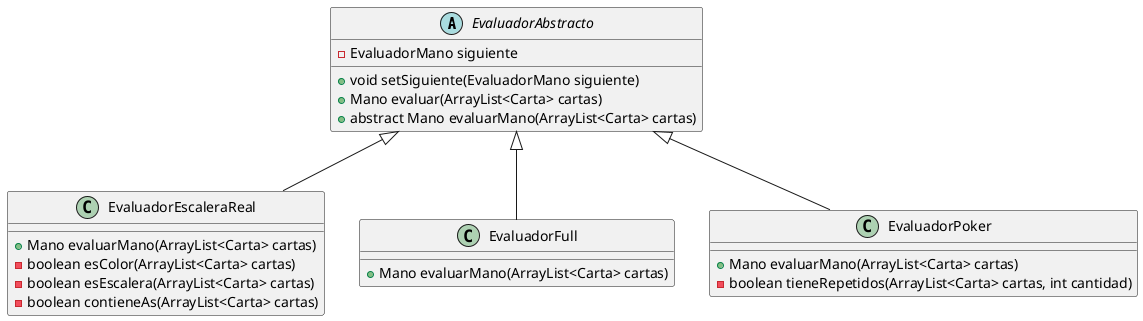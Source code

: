 @startuml
abstract class EvaluadorAbstracto {
    - EvaluadorMano siguiente
    + void setSiguiente(EvaluadorMano siguiente)
    + Mano evaluar(ArrayList<Carta> cartas)
    + abstract Mano evaluarMano(ArrayList<Carta> cartas)
}
class EvaluadorEscaleraReal extends EvaluadorAbstracto {
    + Mano evaluarMano(ArrayList<Carta> cartas)
    - boolean esColor(ArrayList<Carta> cartas)
    - boolean esEscalera(ArrayList<Carta> cartas)
    - boolean contieneAs(ArrayList<Carta> cartas)
}
class EvaluadorFull extends EvaluadorAbstracto {
    + Mano evaluarMano(ArrayList<Carta> cartas)
}
class EvaluadorPoker extends EvaluadorAbstracto {
    + Mano evaluarMano(ArrayList<Carta> cartas)
    - boolean tieneRepetidos(ArrayList<Carta> cartas, int cantidad)
}
@enduml